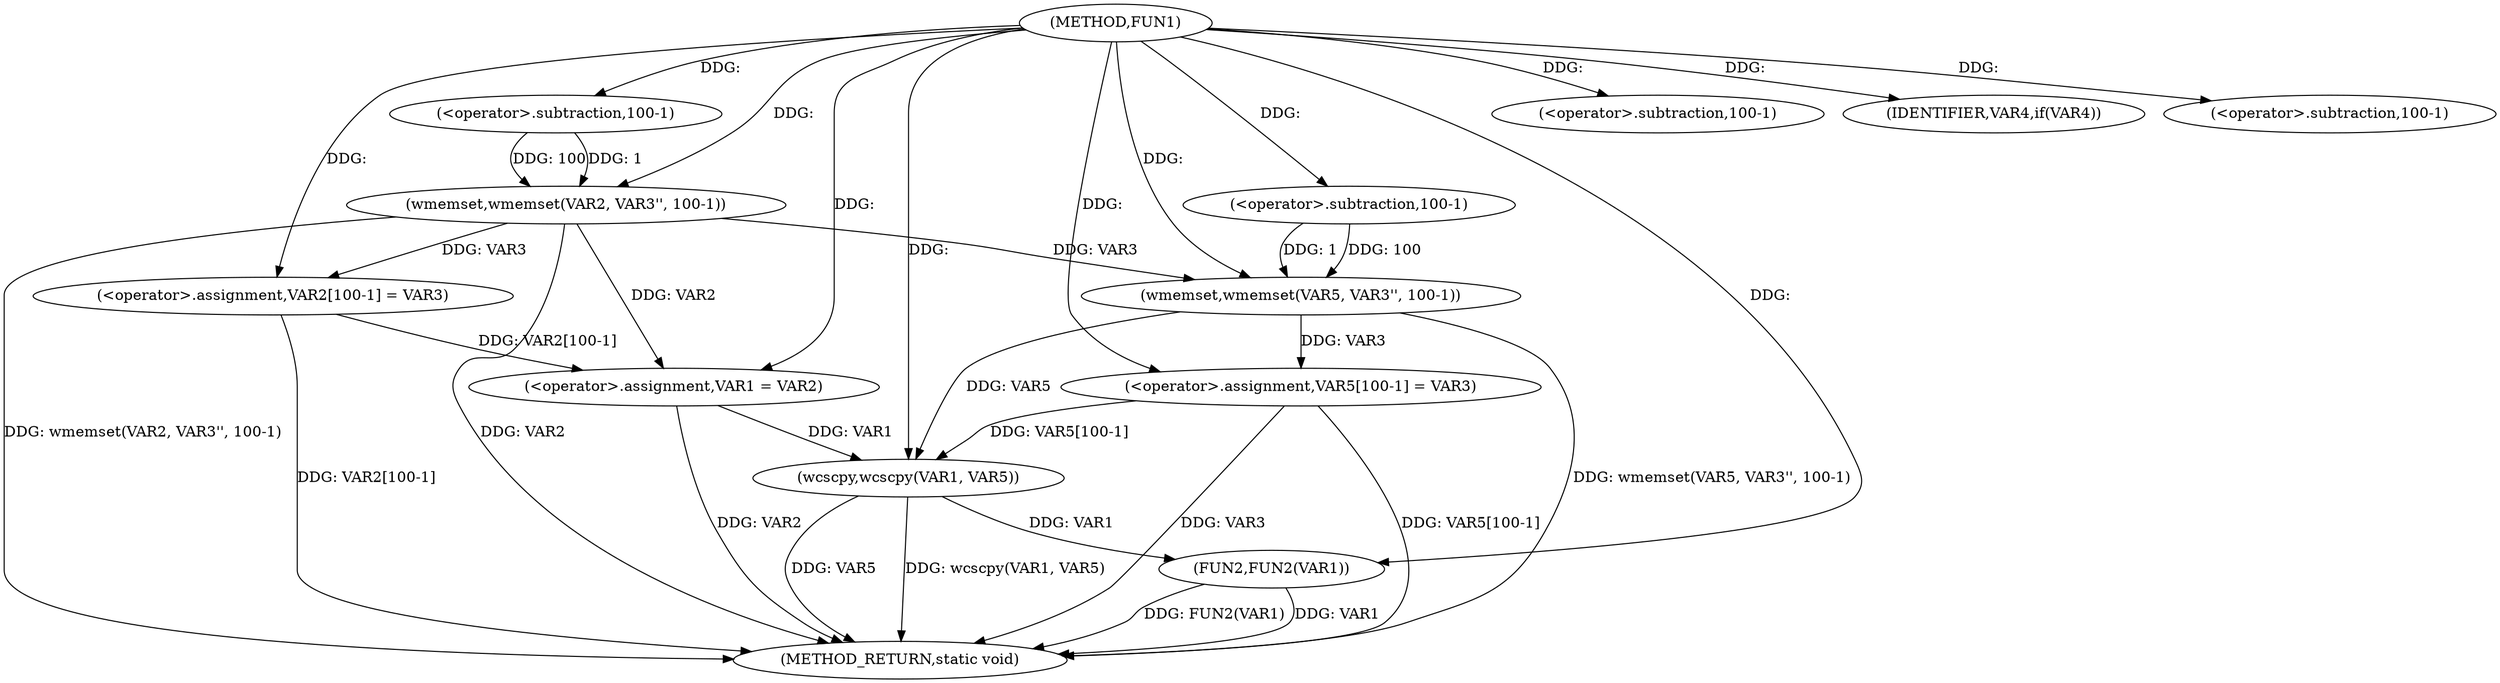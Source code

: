 digraph FUN1 {  
"1000100" [label = "(METHOD,FUN1)" ]
"1000143" [label = "(METHOD_RETURN,static void)" ]
"1000104" [label = "(wmemset,wmemset(VAR2, VAR3'', 100-1))" ]
"1000107" [label = "(<operator>.subtraction,100-1)" ]
"1000110" [label = "(<operator>.assignment,VAR2[100-1] = VAR3)" ]
"1000113" [label = "(<operator>.subtraction,100-1)" ]
"1000118" [label = "(IDENTIFIER,VAR4,if(VAR4))" ]
"1000120" [label = "(<operator>.assignment,VAR1 = VAR2)" ]
"1000125" [label = "(wmemset,wmemset(VAR5, VAR3'', 100-1))" ]
"1000128" [label = "(<operator>.subtraction,100-1)" ]
"1000131" [label = "(<operator>.assignment,VAR5[100-1] = VAR3)" ]
"1000134" [label = "(<operator>.subtraction,100-1)" ]
"1000138" [label = "(wcscpy,wcscpy(VAR1, VAR5))" ]
"1000141" [label = "(FUN2,FUN2(VAR1))" ]
  "1000141" -> "1000143"  [ label = "DDG: VAR1"] 
  "1000125" -> "1000143"  [ label = "DDG: wmemset(VAR5, VAR3'', 100-1)"] 
  "1000104" -> "1000143"  [ label = "DDG: wmemset(VAR2, VAR3'', 100-1)"] 
  "1000104" -> "1000143"  [ label = "DDG: VAR2"] 
  "1000138" -> "1000143"  [ label = "DDG: VAR5"] 
  "1000120" -> "1000143"  [ label = "DDG: VAR2"] 
  "1000138" -> "1000143"  [ label = "DDG: wcscpy(VAR1, VAR5)"] 
  "1000110" -> "1000143"  [ label = "DDG: VAR2[100-1]"] 
  "1000131" -> "1000143"  [ label = "DDG: VAR3"] 
  "1000131" -> "1000143"  [ label = "DDG: VAR5[100-1]"] 
  "1000141" -> "1000143"  [ label = "DDG: FUN2(VAR1)"] 
  "1000100" -> "1000104"  [ label = "DDG: "] 
  "1000107" -> "1000104"  [ label = "DDG: 100"] 
  "1000107" -> "1000104"  [ label = "DDG: 1"] 
  "1000100" -> "1000107"  [ label = "DDG: "] 
  "1000104" -> "1000110"  [ label = "DDG: VAR3"] 
  "1000100" -> "1000110"  [ label = "DDG: "] 
  "1000100" -> "1000113"  [ label = "DDG: "] 
  "1000100" -> "1000118"  [ label = "DDG: "] 
  "1000104" -> "1000120"  [ label = "DDG: VAR2"] 
  "1000110" -> "1000120"  [ label = "DDG: VAR2[100-1]"] 
  "1000100" -> "1000120"  [ label = "DDG: "] 
  "1000100" -> "1000125"  [ label = "DDG: "] 
  "1000104" -> "1000125"  [ label = "DDG: VAR3"] 
  "1000128" -> "1000125"  [ label = "DDG: 100"] 
  "1000128" -> "1000125"  [ label = "DDG: 1"] 
  "1000100" -> "1000128"  [ label = "DDG: "] 
  "1000125" -> "1000131"  [ label = "DDG: VAR3"] 
  "1000100" -> "1000131"  [ label = "DDG: "] 
  "1000100" -> "1000134"  [ label = "DDG: "] 
  "1000120" -> "1000138"  [ label = "DDG: VAR1"] 
  "1000100" -> "1000138"  [ label = "DDG: "] 
  "1000125" -> "1000138"  [ label = "DDG: VAR5"] 
  "1000131" -> "1000138"  [ label = "DDG: VAR5[100-1]"] 
  "1000138" -> "1000141"  [ label = "DDG: VAR1"] 
  "1000100" -> "1000141"  [ label = "DDG: "] 
}
